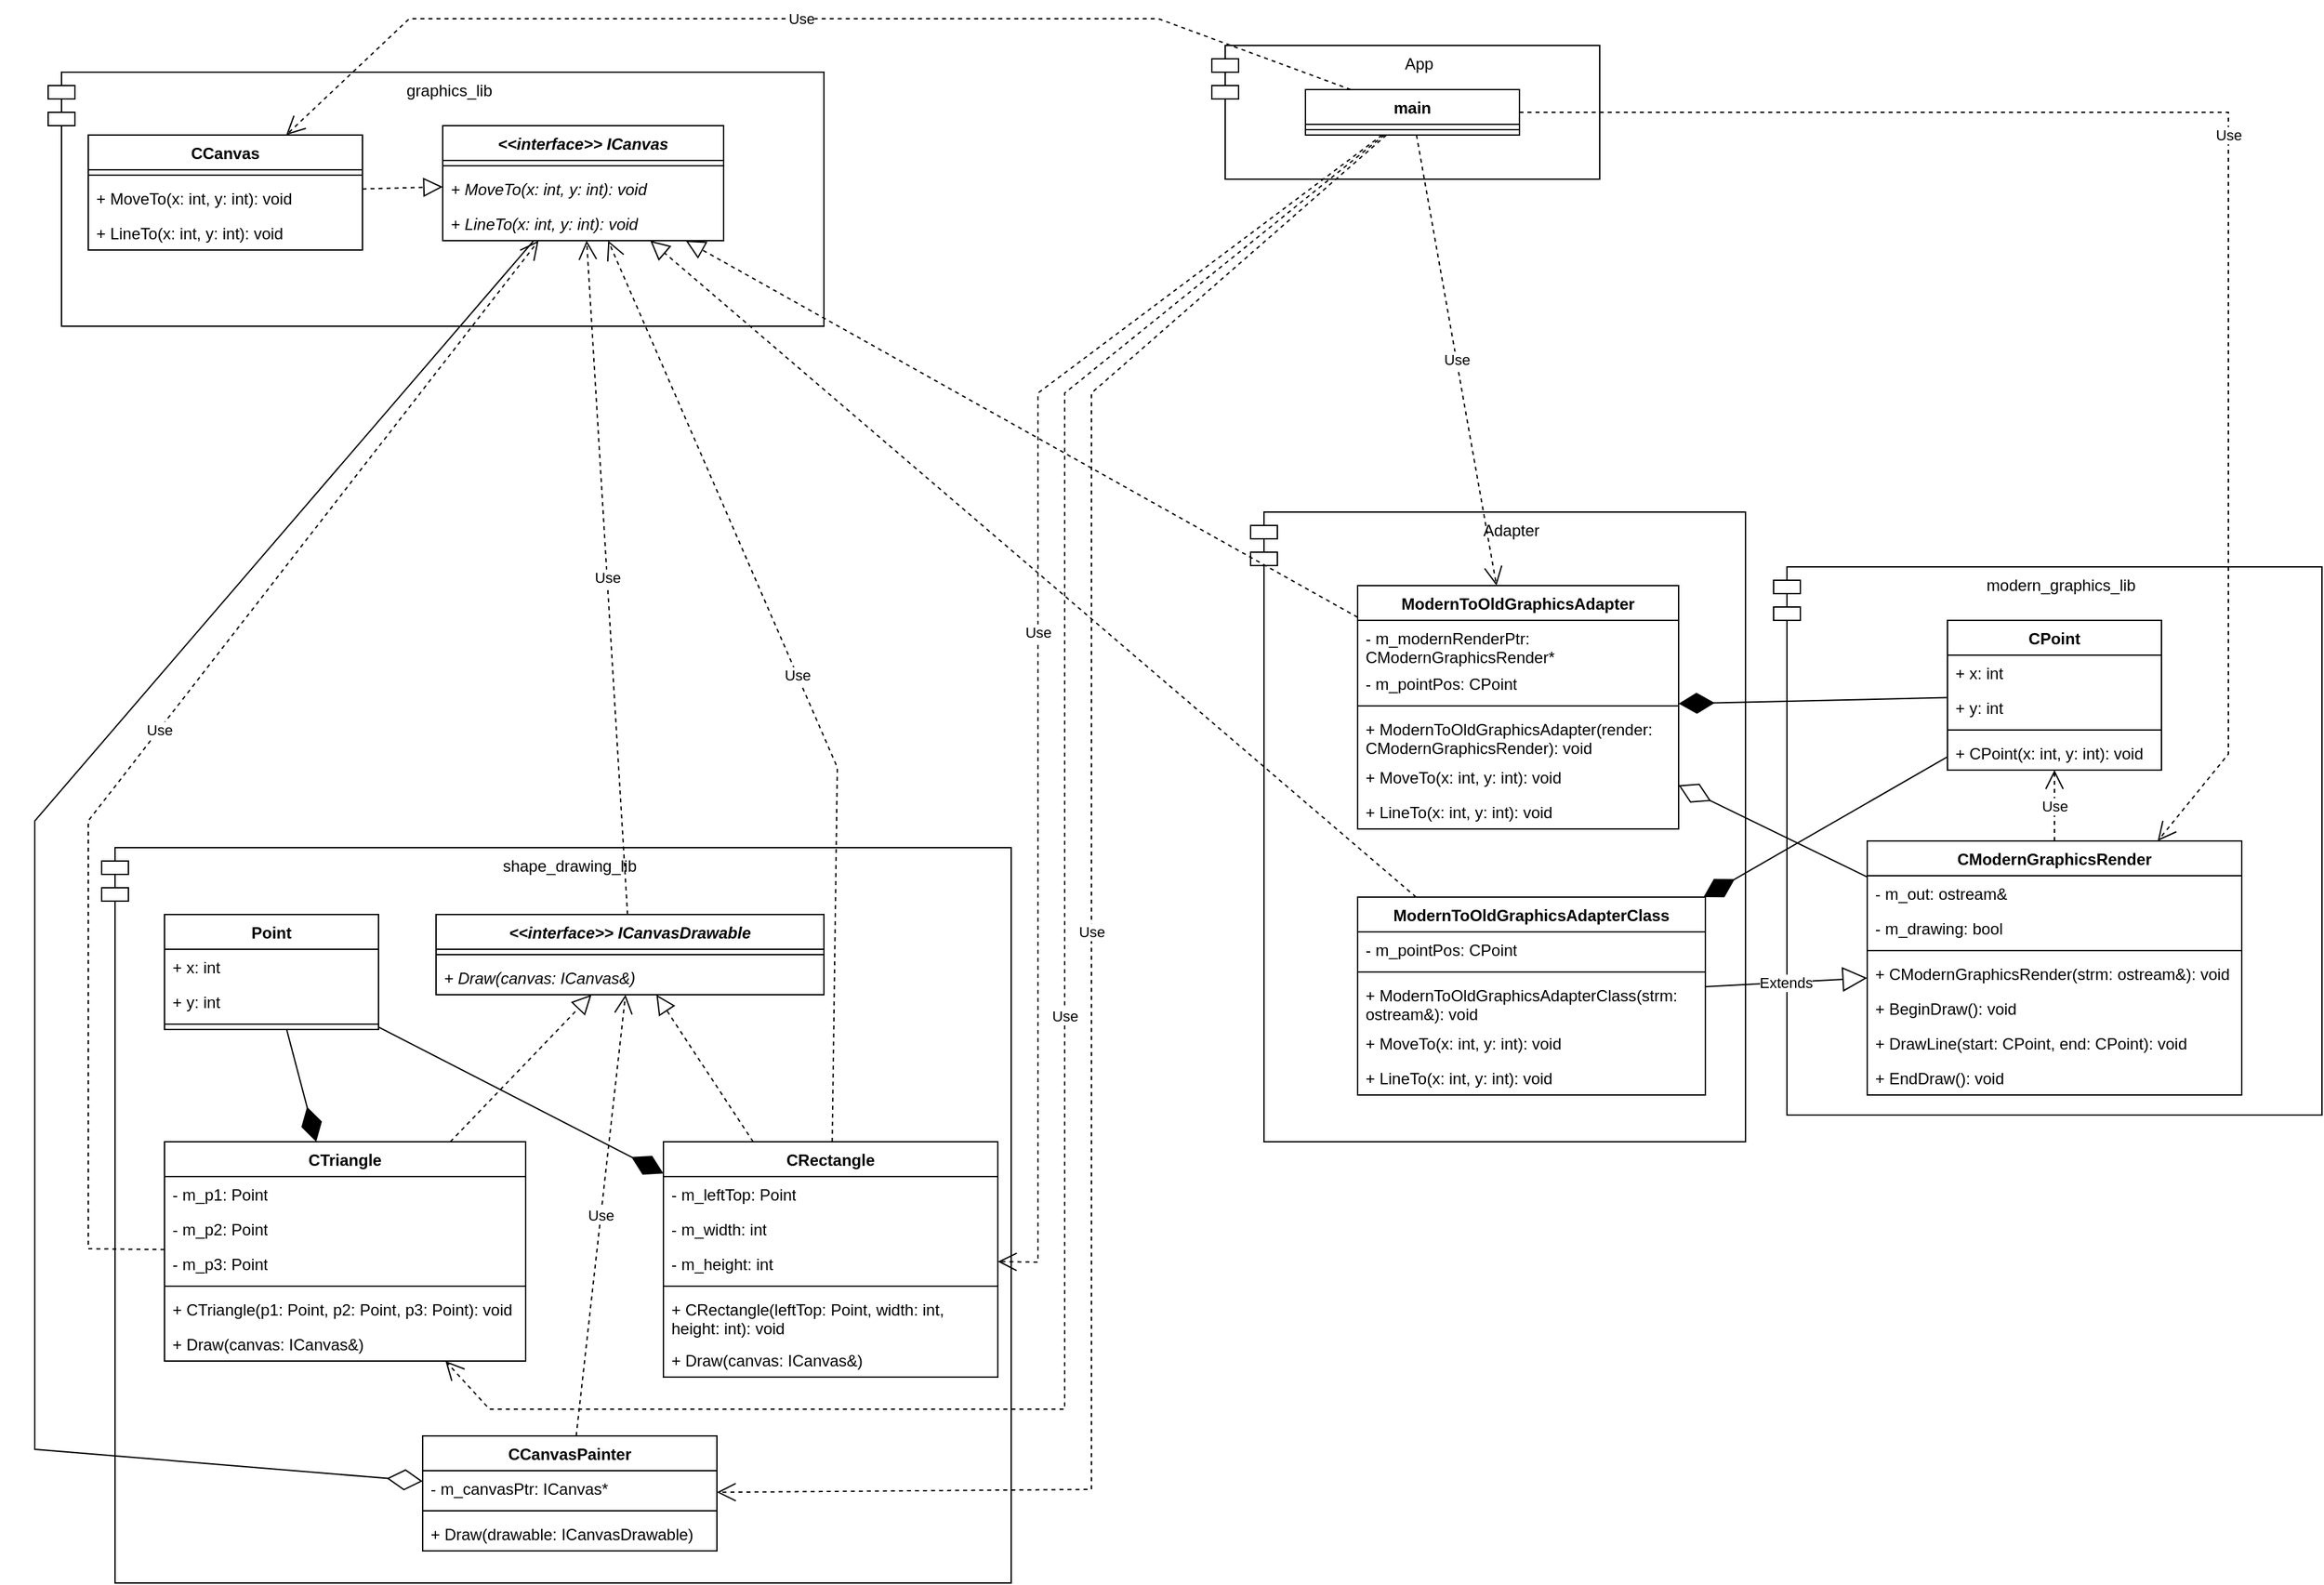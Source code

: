 <mxfile version="24.8.3">
  <diagram name="Страница — 1" id="Q5mQ6EyIHFrdvReiA6iZ">
    <mxGraphModel dx="1704" dy="469" grid="1" gridSize="10" guides="1" tooltips="1" connect="1" arrows="1" fold="1" page="1" pageScale="1" pageWidth="827" pageHeight="1169" math="0" shadow="0">
      <root>
        <mxCell id="0" />
        <mxCell id="1" parent="0" />
        <mxCell id="XjnwX9MCClepq0qYHrMa-5" value="App" style="shape=module;align=left;spacingLeft=20;align=center;verticalAlign=top;whiteSpace=wrap;html=1;" parent="1" vertex="1">
          <mxGeometry x="200" y="100" width="290" height="100" as="geometry" />
        </mxCell>
        <mxCell id="XjnwX9MCClepq0qYHrMa-1" value="main" style="swimlane;fontStyle=1;align=center;verticalAlign=top;childLayout=stackLayout;horizontal=1;startSize=26;horizontalStack=0;resizeParent=1;resizeParentMax=0;resizeLast=0;collapsible=1;marginBottom=0;whiteSpace=wrap;html=1;" parent="1" vertex="1">
          <mxGeometry x="270" y="133" width="160" height="34" as="geometry" />
        </mxCell>
        <mxCell id="XjnwX9MCClepq0qYHrMa-3" value="" style="line;strokeWidth=1;fillColor=none;align=left;verticalAlign=middle;spacingTop=-1;spacingLeft=3;spacingRight=3;rotatable=0;labelPosition=right;points=[];portConstraint=eastwest;strokeColor=inherit;" parent="XjnwX9MCClepq0qYHrMa-1" vertex="1">
          <mxGeometry y="26" width="160" height="8" as="geometry" />
        </mxCell>
        <mxCell id="XjnwX9MCClepq0qYHrMa-7" value="graphics_lib" style="shape=module;align=left;spacingLeft=20;align=center;verticalAlign=top;whiteSpace=wrap;html=1;" parent="1" vertex="1">
          <mxGeometry x="-670" y="120" width="580" height="190" as="geometry" />
        </mxCell>
        <mxCell id="XjnwX9MCClepq0qYHrMa-8" value="modern_graphics_lib" style="shape=module;align=left;spacingLeft=20;align=center;verticalAlign=top;whiteSpace=wrap;html=1;" parent="1" vertex="1">
          <mxGeometry x="620" y="490" width="410" height="410" as="geometry" />
        </mxCell>
        <mxCell id="XjnwX9MCClepq0qYHrMa-9" value="shape_drawing_lib" style="shape=module;align=left;spacingLeft=20;align=center;verticalAlign=top;whiteSpace=wrap;html=1;" parent="1" vertex="1">
          <mxGeometry x="-630" y="700" width="680" height="550" as="geometry" />
        </mxCell>
        <mxCell id="XjnwX9MCClepq0qYHrMa-10" value="&lt;i&gt;&amp;lt;&amp;lt;interface&amp;gt;&amp;gt; ICanvas&lt;/i&gt;" style="swimlane;fontStyle=1;align=center;verticalAlign=top;childLayout=stackLayout;horizontal=1;startSize=26;horizontalStack=0;resizeParent=1;resizeParentMax=0;resizeLast=0;collapsible=1;marginBottom=0;whiteSpace=wrap;html=1;" parent="1" vertex="1">
          <mxGeometry x="-375" y="160" width="210" height="86" as="geometry" />
        </mxCell>
        <mxCell id="XjnwX9MCClepq0qYHrMa-12" value="" style="line;strokeWidth=1;fillColor=none;align=left;verticalAlign=middle;spacingTop=-1;spacingLeft=3;spacingRight=3;rotatable=0;labelPosition=right;points=[];portConstraint=eastwest;strokeColor=inherit;" parent="XjnwX9MCClepq0qYHrMa-10" vertex="1">
          <mxGeometry y="26" width="210" height="8" as="geometry" />
        </mxCell>
        <mxCell id="XjnwX9MCClepq0qYHrMa-13" value="&lt;i&gt;+ MoveTo(x: int, y: int): void&lt;/i&gt;" style="text;strokeColor=none;fillColor=none;align=left;verticalAlign=top;spacingLeft=4;spacingRight=4;overflow=hidden;rotatable=0;points=[[0,0.5],[1,0.5]];portConstraint=eastwest;whiteSpace=wrap;html=1;" parent="XjnwX9MCClepq0qYHrMa-10" vertex="1">
          <mxGeometry y="34" width="210" height="26" as="geometry" />
        </mxCell>
        <mxCell id="XjnwX9MCClepq0qYHrMa-14" value="&lt;i&gt;+ LineTo(x: int, y: int): void&lt;/i&gt;" style="text;strokeColor=none;fillColor=none;align=left;verticalAlign=top;spacingLeft=4;spacingRight=4;overflow=hidden;rotatable=0;points=[[0,0.5],[1,0.5]];portConstraint=eastwest;whiteSpace=wrap;html=1;" parent="XjnwX9MCClepq0qYHrMa-10" vertex="1">
          <mxGeometry y="60" width="210" height="26" as="geometry" />
        </mxCell>
        <mxCell id="XjnwX9MCClepq0qYHrMa-15" value="CCanvas" style="swimlane;fontStyle=1;align=center;verticalAlign=top;childLayout=stackLayout;horizontal=1;startSize=26;horizontalStack=0;resizeParent=1;resizeParentMax=0;resizeLast=0;collapsible=1;marginBottom=0;whiteSpace=wrap;html=1;" parent="1" vertex="1">
          <mxGeometry x="-640" y="167" width="205" height="86" as="geometry" />
        </mxCell>
        <mxCell id="XjnwX9MCClepq0qYHrMa-17" value="" style="line;strokeWidth=1;fillColor=none;align=left;verticalAlign=middle;spacingTop=-1;spacingLeft=3;spacingRight=3;rotatable=0;labelPosition=right;points=[];portConstraint=eastwest;strokeColor=inherit;" parent="XjnwX9MCClepq0qYHrMa-15" vertex="1">
          <mxGeometry y="26" width="205" height="8" as="geometry" />
        </mxCell>
        <mxCell id="XjnwX9MCClepq0qYHrMa-19" value="+ MoveTo(x: int, y: int): void" style="text;strokeColor=none;fillColor=none;align=left;verticalAlign=top;spacingLeft=4;spacingRight=4;overflow=hidden;rotatable=0;points=[[0,0.5],[1,0.5]];portConstraint=eastwest;whiteSpace=wrap;html=1;" parent="XjnwX9MCClepq0qYHrMa-15" vertex="1">
          <mxGeometry y="34" width="205" height="26" as="geometry" />
        </mxCell>
        <mxCell id="XjnwX9MCClepq0qYHrMa-20" value="+ LineTo(x: int, y: int): void" style="text;strokeColor=none;fillColor=none;align=left;verticalAlign=top;spacingLeft=4;spacingRight=4;overflow=hidden;rotatable=0;points=[[0,0.5],[1,0.5]];portConstraint=eastwest;whiteSpace=wrap;html=1;" parent="XjnwX9MCClepq0qYHrMa-15" vertex="1">
          <mxGeometry y="60" width="205" height="26" as="geometry" />
        </mxCell>
        <mxCell id="XjnwX9MCClepq0qYHrMa-21" value="" style="endArrow=block;dashed=1;endFill=0;endSize=12;html=1;rounded=0;" parent="1" source="XjnwX9MCClepq0qYHrMa-15" target="XjnwX9MCClepq0qYHrMa-10" edge="1">
          <mxGeometry width="160" relative="1" as="geometry">
            <mxPoint x="-190" y="340" as="sourcePoint" />
            <mxPoint x="-30" y="340" as="targetPoint" />
          </mxGeometry>
        </mxCell>
        <mxCell id="XjnwX9MCClepq0qYHrMa-22" value="Point" style="swimlane;fontStyle=1;align=center;verticalAlign=top;childLayout=stackLayout;horizontal=1;startSize=26;horizontalStack=0;resizeParent=1;resizeParentMax=0;resizeLast=0;collapsible=1;marginBottom=0;whiteSpace=wrap;html=1;" parent="1" vertex="1">
          <mxGeometry x="-583" y="750" width="160" height="86" as="geometry" />
        </mxCell>
        <mxCell id="XjnwX9MCClepq0qYHrMa-23" value="+ x: int" style="text;strokeColor=none;fillColor=none;align=left;verticalAlign=top;spacingLeft=4;spacingRight=4;overflow=hidden;rotatable=0;points=[[0,0.5],[1,0.5]];portConstraint=eastwest;whiteSpace=wrap;html=1;" parent="XjnwX9MCClepq0qYHrMa-22" vertex="1">
          <mxGeometry y="26" width="160" height="26" as="geometry" />
        </mxCell>
        <mxCell id="XjnwX9MCClepq0qYHrMa-26" value="+ y: int" style="text;strokeColor=none;fillColor=none;align=left;verticalAlign=top;spacingLeft=4;spacingRight=4;overflow=hidden;rotatable=0;points=[[0,0.5],[1,0.5]];portConstraint=eastwest;whiteSpace=wrap;html=1;" parent="XjnwX9MCClepq0qYHrMa-22" vertex="1">
          <mxGeometry y="52" width="160" height="26" as="geometry" />
        </mxCell>
        <mxCell id="XjnwX9MCClepq0qYHrMa-24" value="" style="line;strokeWidth=1;fillColor=none;align=left;verticalAlign=middle;spacingTop=-1;spacingLeft=3;spacingRight=3;rotatable=0;labelPosition=right;points=[];portConstraint=eastwest;strokeColor=inherit;" parent="XjnwX9MCClepq0qYHrMa-22" vertex="1">
          <mxGeometry y="78" width="160" height="8" as="geometry" />
        </mxCell>
        <mxCell id="XjnwX9MCClepq0qYHrMa-27" value="&lt;i&gt;&amp;lt;&amp;lt;interface&amp;gt;&amp;gt; ICanvasDrawable&lt;/i&gt;" style="swimlane;fontStyle=1;align=center;verticalAlign=top;childLayout=stackLayout;horizontal=1;startSize=26;horizontalStack=0;resizeParent=1;resizeParentMax=0;resizeLast=0;collapsible=1;marginBottom=0;whiteSpace=wrap;html=1;" parent="1" vertex="1">
          <mxGeometry x="-380" y="750" width="290" height="60" as="geometry" />
        </mxCell>
        <mxCell id="XjnwX9MCClepq0qYHrMa-28" value="" style="line;strokeWidth=1;fillColor=none;align=left;verticalAlign=middle;spacingTop=-1;spacingLeft=3;spacingRight=3;rotatable=0;labelPosition=right;points=[];portConstraint=eastwest;strokeColor=inherit;" parent="XjnwX9MCClepq0qYHrMa-27" vertex="1">
          <mxGeometry y="26" width="290" height="8" as="geometry" />
        </mxCell>
        <mxCell id="XjnwX9MCClepq0qYHrMa-29" value="&lt;i&gt;+ Draw(canvas: ICanvas&amp;amp;)&lt;/i&gt;" style="text;strokeColor=none;fillColor=none;align=left;verticalAlign=top;spacingLeft=4;spacingRight=4;overflow=hidden;rotatable=0;points=[[0,0.5],[1,0.5]];portConstraint=eastwest;whiteSpace=wrap;html=1;" parent="XjnwX9MCClepq0qYHrMa-27" vertex="1">
          <mxGeometry y="34" width="290" height="26" as="geometry" />
        </mxCell>
        <mxCell id="XjnwX9MCClepq0qYHrMa-31" value="Use" style="endArrow=open;endSize=12;dashed=1;html=1;rounded=0;" parent="1" source="XjnwX9MCClepq0qYHrMa-27" target="XjnwX9MCClepq0qYHrMa-10" edge="1">
          <mxGeometry width="160" relative="1" as="geometry">
            <mxPoint x="-240" y="380" as="sourcePoint" />
            <mxPoint x="-80" y="380" as="targetPoint" />
          </mxGeometry>
        </mxCell>
        <mxCell id="XjnwX9MCClepq0qYHrMa-32" value="CTriangle" style="swimlane;fontStyle=1;align=center;verticalAlign=top;childLayout=stackLayout;horizontal=1;startSize=26;horizontalStack=0;resizeParent=1;resizeParentMax=0;resizeLast=0;collapsible=1;marginBottom=0;whiteSpace=wrap;html=1;" parent="1" vertex="1">
          <mxGeometry x="-583" y="920" width="270" height="164" as="geometry" />
        </mxCell>
        <mxCell id="XjnwX9MCClepq0qYHrMa-33" value="- m_p1: Point" style="text;strokeColor=none;fillColor=none;align=left;verticalAlign=top;spacingLeft=4;spacingRight=4;overflow=hidden;rotatable=0;points=[[0,0.5],[1,0.5]];portConstraint=eastwest;whiteSpace=wrap;html=1;" parent="XjnwX9MCClepq0qYHrMa-32" vertex="1">
          <mxGeometry y="26" width="270" height="26" as="geometry" />
        </mxCell>
        <mxCell id="XjnwX9MCClepq0qYHrMa-38" value="- m_p2: Point" style="text;strokeColor=none;fillColor=none;align=left;verticalAlign=top;spacingLeft=4;spacingRight=4;overflow=hidden;rotatable=0;points=[[0,0.5],[1,0.5]];portConstraint=eastwest;whiteSpace=wrap;html=1;" parent="XjnwX9MCClepq0qYHrMa-32" vertex="1">
          <mxGeometry y="52" width="270" height="26" as="geometry" />
        </mxCell>
        <mxCell id="XjnwX9MCClepq0qYHrMa-37" value="- m_p3: Point" style="text;strokeColor=none;fillColor=none;align=left;verticalAlign=top;spacingLeft=4;spacingRight=4;overflow=hidden;rotatable=0;points=[[0,0.5],[1,0.5]];portConstraint=eastwest;whiteSpace=wrap;html=1;" parent="XjnwX9MCClepq0qYHrMa-32" vertex="1">
          <mxGeometry y="78" width="270" height="26" as="geometry" />
        </mxCell>
        <mxCell id="XjnwX9MCClepq0qYHrMa-34" value="" style="line;strokeWidth=1;fillColor=none;align=left;verticalAlign=middle;spacingTop=-1;spacingLeft=3;spacingRight=3;rotatable=0;labelPosition=right;points=[];portConstraint=eastwest;strokeColor=inherit;" parent="XjnwX9MCClepq0qYHrMa-32" vertex="1">
          <mxGeometry y="104" width="270" height="8" as="geometry" />
        </mxCell>
        <mxCell id="XjnwX9MCClepq0qYHrMa-41" value="+ CTriangle(p1: Point, p2: Point, p3: Point): void" style="text;strokeColor=none;fillColor=none;align=left;verticalAlign=top;spacingLeft=4;spacingRight=4;overflow=hidden;rotatable=0;points=[[0,0.5],[1,0.5]];portConstraint=eastwest;whiteSpace=wrap;html=1;" parent="XjnwX9MCClepq0qYHrMa-32" vertex="1">
          <mxGeometry y="112" width="270" height="26" as="geometry" />
        </mxCell>
        <mxCell id="XjnwX9MCClepq0qYHrMa-35" value="+ Draw(canvas: ICanvas&amp;amp;)" style="text;strokeColor=none;fillColor=none;align=left;verticalAlign=top;spacingLeft=4;spacingRight=4;overflow=hidden;rotatable=0;points=[[0,0.5],[1,0.5]];portConstraint=eastwest;whiteSpace=wrap;html=1;" parent="XjnwX9MCClepq0qYHrMa-32" vertex="1">
          <mxGeometry y="138" width="270" height="26" as="geometry" />
        </mxCell>
        <mxCell id="XjnwX9MCClepq0qYHrMa-36" value="" style="endArrow=block;dashed=1;endFill=0;endSize=12;html=1;rounded=0;" parent="1" source="XjnwX9MCClepq0qYHrMa-32" target="XjnwX9MCClepq0qYHrMa-27" edge="1">
          <mxGeometry width="160" relative="1" as="geometry">
            <mxPoint x="-380" y="830" as="sourcePoint" />
            <mxPoint x="-220" y="830" as="targetPoint" />
          </mxGeometry>
        </mxCell>
        <mxCell id="XjnwX9MCClepq0qYHrMa-40" value="" style="endArrow=diamondThin;endFill=1;endSize=24;html=1;rounded=0;" parent="1" source="XjnwX9MCClepq0qYHrMa-22" target="XjnwX9MCClepq0qYHrMa-32" edge="1">
          <mxGeometry width="160" relative="1" as="geometry">
            <mxPoint x="-300" y="800" as="sourcePoint" />
            <mxPoint x="-140" y="800" as="targetPoint" />
          </mxGeometry>
        </mxCell>
        <mxCell id="XjnwX9MCClepq0qYHrMa-42" value="CRectangle" style="swimlane;fontStyle=1;align=center;verticalAlign=top;childLayout=stackLayout;horizontal=1;startSize=26;horizontalStack=0;resizeParent=1;resizeParentMax=0;resizeLast=0;collapsible=1;marginBottom=0;whiteSpace=wrap;html=1;" parent="1" vertex="1">
          <mxGeometry x="-210" y="920" width="250" height="176" as="geometry" />
        </mxCell>
        <mxCell id="XjnwX9MCClepq0qYHrMa-43" value="- m_leftTop: Point" style="text;strokeColor=none;fillColor=none;align=left;verticalAlign=top;spacingLeft=4;spacingRight=4;overflow=hidden;rotatable=0;points=[[0,0.5],[1,0.5]];portConstraint=eastwest;whiteSpace=wrap;html=1;" parent="XjnwX9MCClepq0qYHrMa-42" vertex="1">
          <mxGeometry y="26" width="250" height="26" as="geometry" />
        </mxCell>
        <mxCell id="XjnwX9MCClepq0qYHrMa-44" value="- m_width: int" style="text;strokeColor=none;fillColor=none;align=left;verticalAlign=top;spacingLeft=4;spacingRight=4;overflow=hidden;rotatable=0;points=[[0,0.5],[1,0.5]];portConstraint=eastwest;whiteSpace=wrap;html=1;" parent="XjnwX9MCClepq0qYHrMa-42" vertex="1">
          <mxGeometry y="52" width="250" height="26" as="geometry" />
        </mxCell>
        <mxCell id="XjnwX9MCClepq0qYHrMa-45" value="- m_height: int" style="text;strokeColor=none;fillColor=none;align=left;verticalAlign=top;spacingLeft=4;spacingRight=4;overflow=hidden;rotatable=0;points=[[0,0.5],[1,0.5]];portConstraint=eastwest;whiteSpace=wrap;html=1;" parent="XjnwX9MCClepq0qYHrMa-42" vertex="1">
          <mxGeometry y="78" width="250" height="26" as="geometry" />
        </mxCell>
        <mxCell id="XjnwX9MCClepq0qYHrMa-46" value="" style="line;strokeWidth=1;fillColor=none;align=left;verticalAlign=middle;spacingTop=-1;spacingLeft=3;spacingRight=3;rotatable=0;labelPosition=right;points=[];portConstraint=eastwest;strokeColor=inherit;" parent="XjnwX9MCClepq0qYHrMa-42" vertex="1">
          <mxGeometry y="104" width="250" height="8" as="geometry" />
        </mxCell>
        <mxCell id="XjnwX9MCClepq0qYHrMa-47" value="+&amp;nbsp;&lt;span style=&quot;text-align: center;&quot;&gt;CRectangle&lt;/span&gt;(leftTop: Point, width: int, height: int): void" style="text;strokeColor=none;fillColor=none;align=left;verticalAlign=top;spacingLeft=4;spacingRight=4;overflow=hidden;rotatable=0;points=[[0,0.5],[1,0.5]];portConstraint=eastwest;whiteSpace=wrap;html=1;" parent="XjnwX9MCClepq0qYHrMa-42" vertex="1">
          <mxGeometry y="112" width="250" height="38" as="geometry" />
        </mxCell>
        <mxCell id="XjnwX9MCClepq0qYHrMa-48" value="+ Draw(canvas: ICanvas&amp;amp;)" style="text;strokeColor=none;fillColor=none;align=left;verticalAlign=top;spacingLeft=4;spacingRight=4;overflow=hidden;rotatable=0;points=[[0,0.5],[1,0.5]];portConstraint=eastwest;whiteSpace=wrap;html=1;" parent="XjnwX9MCClepq0qYHrMa-42" vertex="1">
          <mxGeometry y="150" width="250" height="26" as="geometry" />
        </mxCell>
        <mxCell id="XjnwX9MCClepq0qYHrMa-51" value="" style="endArrow=block;dashed=1;endFill=0;endSize=12;html=1;rounded=0;" parent="1" source="XjnwX9MCClepq0qYHrMa-42" target="XjnwX9MCClepq0qYHrMa-27" edge="1">
          <mxGeometry width="160" relative="1" as="geometry">
            <mxPoint x="-280" y="920" as="sourcePoint" />
            <mxPoint x="-120" y="920" as="targetPoint" />
          </mxGeometry>
        </mxCell>
        <mxCell id="XjnwX9MCClepq0qYHrMa-52" value="" style="endArrow=diamondThin;endFill=1;endSize=24;html=1;rounded=0;" parent="1" source="XjnwX9MCClepq0qYHrMa-22" target="XjnwX9MCClepq0qYHrMa-42" edge="1">
          <mxGeometry width="160" relative="1" as="geometry">
            <mxPoint x="-340" y="880" as="sourcePoint" />
            <mxPoint x="-180" y="880" as="targetPoint" />
          </mxGeometry>
        </mxCell>
        <mxCell id="XjnwX9MCClepq0qYHrMa-53" value="Use" style="endArrow=open;endSize=12;dashed=1;html=1;rounded=0;" parent="1" source="XjnwX9MCClepq0qYHrMa-42" target="XjnwX9MCClepq0qYHrMa-10" edge="1">
          <mxGeometry width="160" relative="1" as="geometry">
            <mxPoint x="-250" y="560" as="sourcePoint" />
            <mxPoint x="-90" y="560" as="targetPoint" />
            <Array as="points">
              <mxPoint x="-80" y="640" />
            </Array>
          </mxGeometry>
        </mxCell>
        <mxCell id="XjnwX9MCClepq0qYHrMa-54" value="Use" style="endArrow=open;endSize=12;dashed=1;html=1;rounded=0;" parent="1" source="XjnwX9MCClepq0qYHrMa-32" target="XjnwX9MCClepq0qYHrMa-10" edge="1">
          <mxGeometry width="160" relative="1" as="geometry">
            <mxPoint x="-98" y="610" as="sourcePoint" />
            <mxPoint x="-328" y="166" as="targetPoint" />
            <Array as="points">
              <mxPoint x="-640" y="1000" />
              <mxPoint x="-640" y="680" />
            </Array>
          </mxGeometry>
        </mxCell>
        <mxCell id="XjnwX9MCClepq0qYHrMa-55" value="CCanvasPainter" style="swimlane;fontStyle=1;align=center;verticalAlign=top;childLayout=stackLayout;horizontal=1;startSize=26;horizontalStack=0;resizeParent=1;resizeParentMax=0;resizeLast=0;collapsible=1;marginBottom=0;whiteSpace=wrap;html=1;" parent="1" vertex="1">
          <mxGeometry x="-390" y="1140" width="220" height="86" as="geometry" />
        </mxCell>
        <mxCell id="XjnwX9MCClepq0qYHrMa-56" value="- m_canvasPtr: ICanvas*" style="text;strokeColor=none;fillColor=none;align=left;verticalAlign=top;spacingLeft=4;spacingRight=4;overflow=hidden;rotatable=0;points=[[0,0.5],[1,0.5]];portConstraint=eastwest;whiteSpace=wrap;html=1;" parent="XjnwX9MCClepq0qYHrMa-55" vertex="1">
          <mxGeometry y="26" width="220" height="26" as="geometry" />
        </mxCell>
        <mxCell id="XjnwX9MCClepq0qYHrMa-57" value="" style="line;strokeWidth=1;fillColor=none;align=left;verticalAlign=middle;spacingTop=-1;spacingLeft=3;spacingRight=3;rotatable=0;labelPosition=right;points=[];portConstraint=eastwest;strokeColor=inherit;" parent="XjnwX9MCClepq0qYHrMa-55" vertex="1">
          <mxGeometry y="52" width="220" height="8" as="geometry" />
        </mxCell>
        <mxCell id="XjnwX9MCClepq0qYHrMa-58" value="+ Draw(drawable: ICanvasDrawable)" style="text;strokeColor=none;fillColor=none;align=left;verticalAlign=top;spacingLeft=4;spacingRight=4;overflow=hidden;rotatable=0;points=[[0,0.5],[1,0.5]];portConstraint=eastwest;whiteSpace=wrap;html=1;" parent="XjnwX9MCClepq0qYHrMa-55" vertex="1">
          <mxGeometry y="60" width="220" height="26" as="geometry" />
        </mxCell>
        <mxCell id="XjnwX9MCClepq0qYHrMa-59" value="" style="endArrow=diamondThin;endFill=0;endSize=24;html=1;rounded=0;" parent="1" source="XjnwX9MCClepq0qYHrMa-10" target="XjnwX9MCClepq0qYHrMa-55" edge="1">
          <mxGeometry width="160" relative="1" as="geometry">
            <mxPoint x="-260" y="660" as="sourcePoint" />
            <mxPoint x="-100" y="660" as="targetPoint" />
            <Array as="points">
              <mxPoint x="-680" y="680" />
              <mxPoint x="-680" y="1150" />
            </Array>
          </mxGeometry>
        </mxCell>
        <mxCell id="XjnwX9MCClepq0qYHrMa-60" value="Use" style="endArrow=open;endSize=12;dashed=1;html=1;rounded=0;" parent="1" source="XjnwX9MCClepq0qYHrMa-55" target="XjnwX9MCClepq0qYHrMa-27" edge="1">
          <mxGeometry width="160" relative="1" as="geometry">
            <mxPoint x="-320" y="1000" as="sourcePoint" />
            <mxPoint x="-160" y="1000" as="targetPoint" />
          </mxGeometry>
        </mxCell>
        <mxCell id="XjnwX9MCClepq0qYHrMa-61" value="CPoint" style="swimlane;fontStyle=1;align=center;verticalAlign=top;childLayout=stackLayout;horizontal=1;startSize=26;horizontalStack=0;resizeParent=1;resizeParentMax=0;resizeLast=0;collapsible=1;marginBottom=0;whiteSpace=wrap;html=1;" parent="1" vertex="1">
          <mxGeometry x="750" y="530" width="160" height="112" as="geometry" />
        </mxCell>
        <mxCell id="XjnwX9MCClepq0qYHrMa-62" value="+ x: int" style="text;strokeColor=none;fillColor=none;align=left;verticalAlign=top;spacingLeft=4;spacingRight=4;overflow=hidden;rotatable=0;points=[[0,0.5],[1,0.5]];portConstraint=eastwest;whiteSpace=wrap;html=1;" parent="XjnwX9MCClepq0qYHrMa-61" vertex="1">
          <mxGeometry y="26" width="160" height="26" as="geometry" />
        </mxCell>
        <mxCell id="XjnwX9MCClepq0qYHrMa-65" value="+ y: int" style="text;strokeColor=none;fillColor=none;align=left;verticalAlign=top;spacingLeft=4;spacingRight=4;overflow=hidden;rotatable=0;points=[[0,0.5],[1,0.5]];portConstraint=eastwest;whiteSpace=wrap;html=1;" parent="XjnwX9MCClepq0qYHrMa-61" vertex="1">
          <mxGeometry y="52" width="160" height="26" as="geometry" />
        </mxCell>
        <mxCell id="XjnwX9MCClepq0qYHrMa-63" value="" style="line;strokeWidth=1;fillColor=none;align=left;verticalAlign=middle;spacingTop=-1;spacingLeft=3;spacingRight=3;rotatable=0;labelPosition=right;points=[];portConstraint=eastwest;strokeColor=inherit;" parent="XjnwX9MCClepq0qYHrMa-61" vertex="1">
          <mxGeometry y="78" width="160" height="8" as="geometry" />
        </mxCell>
        <mxCell id="XjnwX9MCClepq0qYHrMa-64" value="+ CPoint(x: int, y: int): void" style="text;strokeColor=none;fillColor=none;align=left;verticalAlign=top;spacingLeft=4;spacingRight=4;overflow=hidden;rotatable=0;points=[[0,0.5],[1,0.5]];portConstraint=eastwest;whiteSpace=wrap;html=1;" parent="XjnwX9MCClepq0qYHrMa-61" vertex="1">
          <mxGeometry y="86" width="160" height="26" as="geometry" />
        </mxCell>
        <mxCell id="XjnwX9MCClepq0qYHrMa-66" value="CModernGraphicsRender" style="swimlane;fontStyle=1;align=center;verticalAlign=top;childLayout=stackLayout;horizontal=1;startSize=26;horizontalStack=0;resizeParent=1;resizeParentMax=0;resizeLast=0;collapsible=1;marginBottom=0;whiteSpace=wrap;html=1;" parent="1" vertex="1">
          <mxGeometry x="690" y="695" width="280" height="190" as="geometry" />
        </mxCell>
        <mxCell id="XjnwX9MCClepq0qYHrMa-67" value="- m_out: ostream&amp;amp;" style="text;strokeColor=none;fillColor=none;align=left;verticalAlign=top;spacingLeft=4;spacingRight=4;overflow=hidden;rotatable=0;points=[[0,0.5],[1,0.5]];portConstraint=eastwest;whiteSpace=wrap;html=1;" parent="XjnwX9MCClepq0qYHrMa-66" vertex="1">
          <mxGeometry y="26" width="280" height="26" as="geometry" />
        </mxCell>
        <mxCell id="XjnwX9MCClepq0qYHrMa-68" value="- m_drawing: bool" style="text;strokeColor=none;fillColor=none;align=left;verticalAlign=top;spacingLeft=4;spacingRight=4;overflow=hidden;rotatable=0;points=[[0,0.5],[1,0.5]];portConstraint=eastwest;whiteSpace=wrap;html=1;" parent="XjnwX9MCClepq0qYHrMa-66" vertex="1">
          <mxGeometry y="52" width="280" height="26" as="geometry" />
        </mxCell>
        <mxCell id="XjnwX9MCClepq0qYHrMa-69" value="" style="line;strokeWidth=1;fillColor=none;align=left;verticalAlign=middle;spacingTop=-1;spacingLeft=3;spacingRight=3;rotatable=0;labelPosition=right;points=[];portConstraint=eastwest;strokeColor=inherit;" parent="XjnwX9MCClepq0qYHrMa-66" vertex="1">
          <mxGeometry y="78" width="280" height="8" as="geometry" />
        </mxCell>
        <mxCell id="XjnwX9MCClepq0qYHrMa-70" value="+&amp;nbsp;&lt;span style=&quot;text-align: center;&quot;&gt;CModernGraphicsRender&lt;/span&gt;(strm: ostream&amp;amp;): void" style="text;strokeColor=none;fillColor=none;align=left;verticalAlign=top;spacingLeft=4;spacingRight=4;overflow=hidden;rotatable=0;points=[[0,0.5],[1,0.5]];portConstraint=eastwest;whiteSpace=wrap;html=1;" parent="XjnwX9MCClepq0qYHrMa-66" vertex="1">
          <mxGeometry y="86" width="280" height="26" as="geometry" />
        </mxCell>
        <mxCell id="XjnwX9MCClepq0qYHrMa-71" value="+&amp;nbsp;&lt;span style=&quot;text-align: center;&quot;&gt;BeginDraw&lt;/span&gt;(): void" style="text;strokeColor=none;fillColor=none;align=left;verticalAlign=top;spacingLeft=4;spacingRight=4;overflow=hidden;rotatable=0;points=[[0,0.5],[1,0.5]];portConstraint=eastwest;whiteSpace=wrap;html=1;" parent="XjnwX9MCClepq0qYHrMa-66" vertex="1">
          <mxGeometry y="112" width="280" height="26" as="geometry" />
        </mxCell>
        <mxCell id="XjnwX9MCClepq0qYHrMa-72" value="+&amp;nbsp;&lt;span style=&quot;text-align: center;&quot;&gt;DrawLine&lt;/span&gt;(start: CPoint, end: CPoint): void" style="text;strokeColor=none;fillColor=none;align=left;verticalAlign=top;spacingLeft=4;spacingRight=4;overflow=hidden;rotatable=0;points=[[0,0.5],[1,0.5]];portConstraint=eastwest;whiteSpace=wrap;html=1;" parent="XjnwX9MCClepq0qYHrMa-66" vertex="1">
          <mxGeometry y="138" width="280" height="26" as="geometry" />
        </mxCell>
        <mxCell id="XjnwX9MCClepq0qYHrMa-73" value="+&amp;nbsp;&lt;span style=&quot;text-align: center;&quot;&gt;EndDraw&lt;/span&gt;(): void" style="text;strokeColor=none;fillColor=none;align=left;verticalAlign=top;spacingLeft=4;spacingRight=4;overflow=hidden;rotatable=0;points=[[0,0.5],[1,0.5]];portConstraint=eastwest;whiteSpace=wrap;html=1;" parent="XjnwX9MCClepq0qYHrMa-66" vertex="1">
          <mxGeometry y="164" width="280" height="26" as="geometry" />
        </mxCell>
        <mxCell id="XjnwX9MCClepq0qYHrMa-74" value="Use" style="endArrow=open;endSize=12;dashed=1;html=1;rounded=0;" parent="1" source="XjnwX9MCClepq0qYHrMa-66" target="XjnwX9MCClepq0qYHrMa-61" edge="1">
          <mxGeometry width="160" relative="1" as="geometry">
            <mxPoint x="760" y="700" as="sourcePoint" />
            <mxPoint x="920" y="700" as="targetPoint" />
          </mxGeometry>
        </mxCell>
        <mxCell id="XjnwX9MCClepq0qYHrMa-75" value="Adapter" style="shape=module;align=left;spacingLeft=20;align=center;verticalAlign=top;whiteSpace=wrap;html=1;" parent="1" vertex="1">
          <mxGeometry x="229" y="449" width="370" height="471" as="geometry" />
        </mxCell>
        <mxCell id="XjnwX9MCClepq0qYHrMa-76" value="ModernToOldGraphicsAdapter" style="swimlane;fontStyle=1;align=center;verticalAlign=top;childLayout=stackLayout;horizontal=1;startSize=26;horizontalStack=0;resizeParent=1;resizeParentMax=0;resizeLast=0;collapsible=1;marginBottom=0;whiteSpace=wrap;html=1;" parent="1" vertex="1">
          <mxGeometry x="309" y="504" width="240" height="182" as="geometry" />
        </mxCell>
        <mxCell id="XjnwX9MCClepq0qYHrMa-77" value="- m_modernRenderPtr: CModernGraphicsRender*" style="text;strokeColor=none;fillColor=none;align=left;verticalAlign=top;spacingLeft=4;spacingRight=4;overflow=hidden;rotatable=0;points=[[0,0.5],[1,0.5]];portConstraint=eastwest;whiteSpace=wrap;html=1;" parent="XjnwX9MCClepq0qYHrMa-76" vertex="1">
          <mxGeometry y="26" width="240" height="34" as="geometry" />
        </mxCell>
        <mxCell id="XjnwX9MCClepq0qYHrMa-83" value="- m_pointPos: CPoint" style="text;strokeColor=none;fillColor=none;align=left;verticalAlign=top;spacingLeft=4;spacingRight=4;overflow=hidden;rotatable=0;points=[[0,0.5],[1,0.5]];portConstraint=eastwest;whiteSpace=wrap;html=1;" parent="XjnwX9MCClepq0qYHrMa-76" vertex="1">
          <mxGeometry y="60" width="240" height="26" as="geometry" />
        </mxCell>
        <mxCell id="XjnwX9MCClepq0qYHrMa-78" value="" style="line;strokeWidth=1;fillColor=none;align=left;verticalAlign=middle;spacingTop=-1;spacingLeft=3;spacingRight=3;rotatable=0;labelPosition=right;points=[];portConstraint=eastwest;strokeColor=inherit;" parent="XjnwX9MCClepq0qYHrMa-76" vertex="1">
          <mxGeometry y="86" width="240" height="8" as="geometry" />
        </mxCell>
        <mxCell id="XjnwX9MCClepq0qYHrMa-87" value="+&amp;nbsp;&lt;span style=&quot;text-align: center;&quot;&gt;ModernToOldGraphicsAdapter&lt;/span&gt;(render: CModernGraphicsRender): void" style="text;strokeColor=none;fillColor=none;align=left;verticalAlign=top;spacingLeft=4;spacingRight=4;overflow=hidden;rotatable=0;points=[[0,0.5],[1,0.5]];portConstraint=eastwest;whiteSpace=wrap;html=1;" parent="XjnwX9MCClepq0qYHrMa-76" vertex="1">
          <mxGeometry y="94" width="240" height="36" as="geometry" />
        </mxCell>
        <mxCell id="XjnwX9MCClepq0qYHrMa-79" value="+ MoveTo(x: int, y: int): void" style="text;strokeColor=none;fillColor=none;align=left;verticalAlign=top;spacingLeft=4;spacingRight=4;overflow=hidden;rotatable=0;points=[[0,0.5],[1,0.5]];portConstraint=eastwest;whiteSpace=wrap;html=1;" parent="XjnwX9MCClepq0qYHrMa-76" vertex="1">
          <mxGeometry y="130" width="240" height="26" as="geometry" />
        </mxCell>
        <mxCell id="XjnwX9MCClepq0qYHrMa-82" value="+ LineTo(x: int, y: int): void" style="text;strokeColor=none;fillColor=none;align=left;verticalAlign=top;spacingLeft=4;spacingRight=4;overflow=hidden;rotatable=0;points=[[0,0.5],[1,0.5]];portConstraint=eastwest;whiteSpace=wrap;html=1;" parent="XjnwX9MCClepq0qYHrMa-76" vertex="1">
          <mxGeometry y="156" width="240" height="26" as="geometry" />
        </mxCell>
        <mxCell id="XjnwX9MCClepq0qYHrMa-80" value="" style="endArrow=block;dashed=1;endFill=0;endSize=12;html=1;rounded=0;" parent="1" source="XjnwX9MCClepq0qYHrMa-76" target="XjnwX9MCClepq0qYHrMa-10" edge="1">
          <mxGeometry width="160" relative="1" as="geometry">
            <mxPoint x="70" y="530" as="sourcePoint" />
            <mxPoint x="230" y="530" as="targetPoint" />
          </mxGeometry>
        </mxCell>
        <mxCell id="XjnwX9MCClepq0qYHrMa-84" value="" style="endArrow=diamondThin;endFill=1;endSize=24;html=1;rounded=0;" parent="1" source="XjnwX9MCClepq0qYHrMa-61" target="XjnwX9MCClepq0qYHrMa-76" edge="1">
          <mxGeometry width="160" relative="1" as="geometry">
            <mxPoint x="330" y="620" as="sourcePoint" />
            <mxPoint x="490" y="620" as="targetPoint" />
          </mxGeometry>
        </mxCell>
        <mxCell id="XjnwX9MCClepq0qYHrMa-85" value="" style="endArrow=diamondThin;endFill=0;endSize=24;html=1;rounded=0;" parent="1" source="XjnwX9MCClepq0qYHrMa-66" target="XjnwX9MCClepq0qYHrMa-76" edge="1">
          <mxGeometry width="160" relative="1" as="geometry">
            <mxPoint x="280" y="620" as="sourcePoint" />
            <mxPoint x="440" y="620" as="targetPoint" />
          </mxGeometry>
        </mxCell>
        <mxCell id="XjnwX9MCClepq0qYHrMa-88" value="Use" style="endArrow=open;endSize=12;dashed=1;html=1;rounded=0;" parent="1" source="XjnwX9MCClepq0qYHrMa-1" target="XjnwX9MCClepq0qYHrMa-76" edge="1">
          <mxGeometry width="160" relative="1" as="geometry">
            <mxPoint x="80" y="420" as="sourcePoint" />
            <mxPoint x="240" y="420" as="targetPoint" />
          </mxGeometry>
        </mxCell>
        <mxCell id="XjnwX9MCClepq0qYHrMa-89" value="Use" style="endArrow=open;endSize=12;dashed=1;html=1;rounded=0;" parent="1" source="XjnwX9MCClepq0qYHrMa-1" target="XjnwX9MCClepq0qYHrMa-15" edge="1">
          <mxGeometry width="160" relative="1" as="geometry">
            <mxPoint x="80" y="420" as="sourcePoint" />
            <mxPoint x="240" y="420" as="targetPoint" />
            <Array as="points">
              <mxPoint x="160" y="80" />
              <mxPoint x="-400" y="80" />
            </Array>
          </mxGeometry>
        </mxCell>
        <mxCell id="XjnwX9MCClepq0qYHrMa-90" value="Use" style="endArrow=open;endSize=12;dashed=1;html=1;rounded=0;" parent="1" source="XjnwX9MCClepq0qYHrMa-1" target="XjnwX9MCClepq0qYHrMa-66" edge="1">
          <mxGeometry width="160" relative="1" as="geometry">
            <mxPoint x="370" y="440" as="sourcePoint" />
            <mxPoint x="530" y="440" as="targetPoint" />
            <Array as="points">
              <mxPoint x="960" y="150" />
              <mxPoint x="960" y="630" />
            </Array>
          </mxGeometry>
        </mxCell>
        <mxCell id="XjnwX9MCClepq0qYHrMa-91" value="Use" style="endArrow=open;endSize=12;dashed=1;html=1;rounded=0;" parent="1" source="XjnwX9MCClepq0qYHrMa-1" target="XjnwX9MCClepq0qYHrMa-42" edge="1">
          <mxGeometry width="160" relative="1" as="geometry">
            <mxPoint x="-120" y="850" as="sourcePoint" />
            <mxPoint x="40" y="850" as="targetPoint" />
            <Array as="points">
              <mxPoint x="70" y="360" />
              <mxPoint x="70" y="1010" />
            </Array>
          </mxGeometry>
        </mxCell>
        <mxCell id="XjnwX9MCClepq0qYHrMa-92" value="Use" style="endArrow=open;endSize=12;dashed=1;html=1;rounded=0;" parent="1" source="XjnwX9MCClepq0qYHrMa-1" target="XjnwX9MCClepq0qYHrMa-32" edge="1">
          <mxGeometry width="160" relative="1" as="geometry">
            <mxPoint x="-30" y="960" as="sourcePoint" />
            <mxPoint x="130" y="960" as="targetPoint" />
            <Array as="points">
              <mxPoint x="90" y="360" />
              <mxPoint x="90" y="1120" />
              <mxPoint x="-340" y="1120" />
            </Array>
          </mxGeometry>
        </mxCell>
        <mxCell id="XjnwX9MCClepq0qYHrMa-93" value="Use" style="endArrow=open;endSize=12;dashed=1;html=1;rounded=0;" parent="1" source="XjnwX9MCClepq0qYHrMa-1" target="XjnwX9MCClepq0qYHrMa-55" edge="1">
          <mxGeometry width="160" relative="1" as="geometry">
            <mxPoint x="490" y="240" as="sourcePoint" />
            <mxPoint x="-212" y="1157" as="targetPoint" />
            <Array as="points">
              <mxPoint x="110" y="360" />
              <mxPoint x="110" y="1180" />
            </Array>
          </mxGeometry>
        </mxCell>
        <mxCell id="kREqbykX3pppIPh5-d4r-1" value="ModernToOldGraphicsAdapterClass" style="swimlane;fontStyle=1;align=center;verticalAlign=top;childLayout=stackLayout;horizontal=1;startSize=26;horizontalStack=0;resizeParent=1;resizeParentMax=0;resizeLast=0;collapsible=1;marginBottom=0;whiteSpace=wrap;html=1;" vertex="1" parent="1">
          <mxGeometry x="309" y="737" width="260" height="148" as="geometry" />
        </mxCell>
        <mxCell id="kREqbykX3pppIPh5-d4r-3" value="- m_pointPos: CPoint" style="text;strokeColor=none;fillColor=none;align=left;verticalAlign=top;spacingLeft=4;spacingRight=4;overflow=hidden;rotatable=0;points=[[0,0.5],[1,0.5]];portConstraint=eastwest;whiteSpace=wrap;html=1;" vertex="1" parent="kREqbykX3pppIPh5-d4r-1">
          <mxGeometry y="26" width="260" height="26" as="geometry" />
        </mxCell>
        <mxCell id="kREqbykX3pppIPh5-d4r-4" value="" style="line;strokeWidth=1;fillColor=none;align=left;verticalAlign=middle;spacingTop=-1;spacingLeft=3;spacingRight=3;rotatable=0;labelPosition=right;points=[];portConstraint=eastwest;strokeColor=inherit;" vertex="1" parent="kREqbykX3pppIPh5-d4r-1">
          <mxGeometry y="52" width="260" height="8" as="geometry" />
        </mxCell>
        <mxCell id="kREqbykX3pppIPh5-d4r-12" value="+&amp;nbsp;&lt;span style=&quot;text-align: center;&quot;&gt;ModernToOldGraphicsAdapterClass&lt;/span&gt;(strm: ostream&amp;amp;): void" style="text;strokeColor=none;fillColor=none;align=left;verticalAlign=top;spacingLeft=4;spacingRight=4;overflow=hidden;rotatable=0;points=[[0,0.5],[1,0.5]];portConstraint=eastwest;whiteSpace=wrap;html=1;" vertex="1" parent="kREqbykX3pppIPh5-d4r-1">
          <mxGeometry y="60" width="260" height="36" as="geometry" />
        </mxCell>
        <mxCell id="kREqbykX3pppIPh5-d4r-6" value="+ MoveTo(x: int, y: int): void" style="text;strokeColor=none;fillColor=none;align=left;verticalAlign=top;spacingLeft=4;spacingRight=4;overflow=hidden;rotatable=0;points=[[0,0.5],[1,0.5]];portConstraint=eastwest;whiteSpace=wrap;html=1;" vertex="1" parent="kREqbykX3pppIPh5-d4r-1">
          <mxGeometry y="96" width="260" height="26" as="geometry" />
        </mxCell>
        <mxCell id="kREqbykX3pppIPh5-d4r-7" value="+ LineTo(x: int, y: int): void" style="text;strokeColor=none;fillColor=none;align=left;verticalAlign=top;spacingLeft=4;spacingRight=4;overflow=hidden;rotatable=0;points=[[0,0.5],[1,0.5]];portConstraint=eastwest;whiteSpace=wrap;html=1;" vertex="1" parent="kREqbykX3pppIPh5-d4r-1">
          <mxGeometry y="122" width="260" height="26" as="geometry" />
        </mxCell>
        <mxCell id="kREqbykX3pppIPh5-d4r-8" value="Extends" style="endArrow=block;endSize=16;endFill=0;html=1;rounded=0;" edge="1" parent="1" source="kREqbykX3pppIPh5-d4r-1" target="XjnwX9MCClepq0qYHrMa-66">
          <mxGeometry width="160" relative="1" as="geometry">
            <mxPoint x="430" y="770" as="sourcePoint" />
            <mxPoint x="590" y="770" as="targetPoint" />
          </mxGeometry>
        </mxCell>
        <mxCell id="kREqbykX3pppIPh5-d4r-9" value="" style="endArrow=block;dashed=1;endFill=0;endSize=12;html=1;rounded=0;" edge="1" parent="1" source="kREqbykX3pppIPh5-d4r-1" target="XjnwX9MCClepq0qYHrMa-10">
          <mxGeometry width="160" relative="1" as="geometry">
            <mxPoint x="200" y="610" as="sourcePoint" />
            <mxPoint x="360" y="610" as="targetPoint" />
          </mxGeometry>
        </mxCell>
        <mxCell id="kREqbykX3pppIPh5-d4r-10" value="" style="endArrow=diamondThin;endFill=1;endSize=24;html=1;rounded=0;" edge="1" parent="1" source="XjnwX9MCClepq0qYHrMa-61" target="kREqbykX3pppIPh5-d4r-1">
          <mxGeometry width="160" relative="1" as="geometry">
            <mxPoint x="760" y="598" as="sourcePoint" />
            <mxPoint x="559" y="602" as="targetPoint" />
          </mxGeometry>
        </mxCell>
      </root>
    </mxGraphModel>
  </diagram>
</mxfile>
